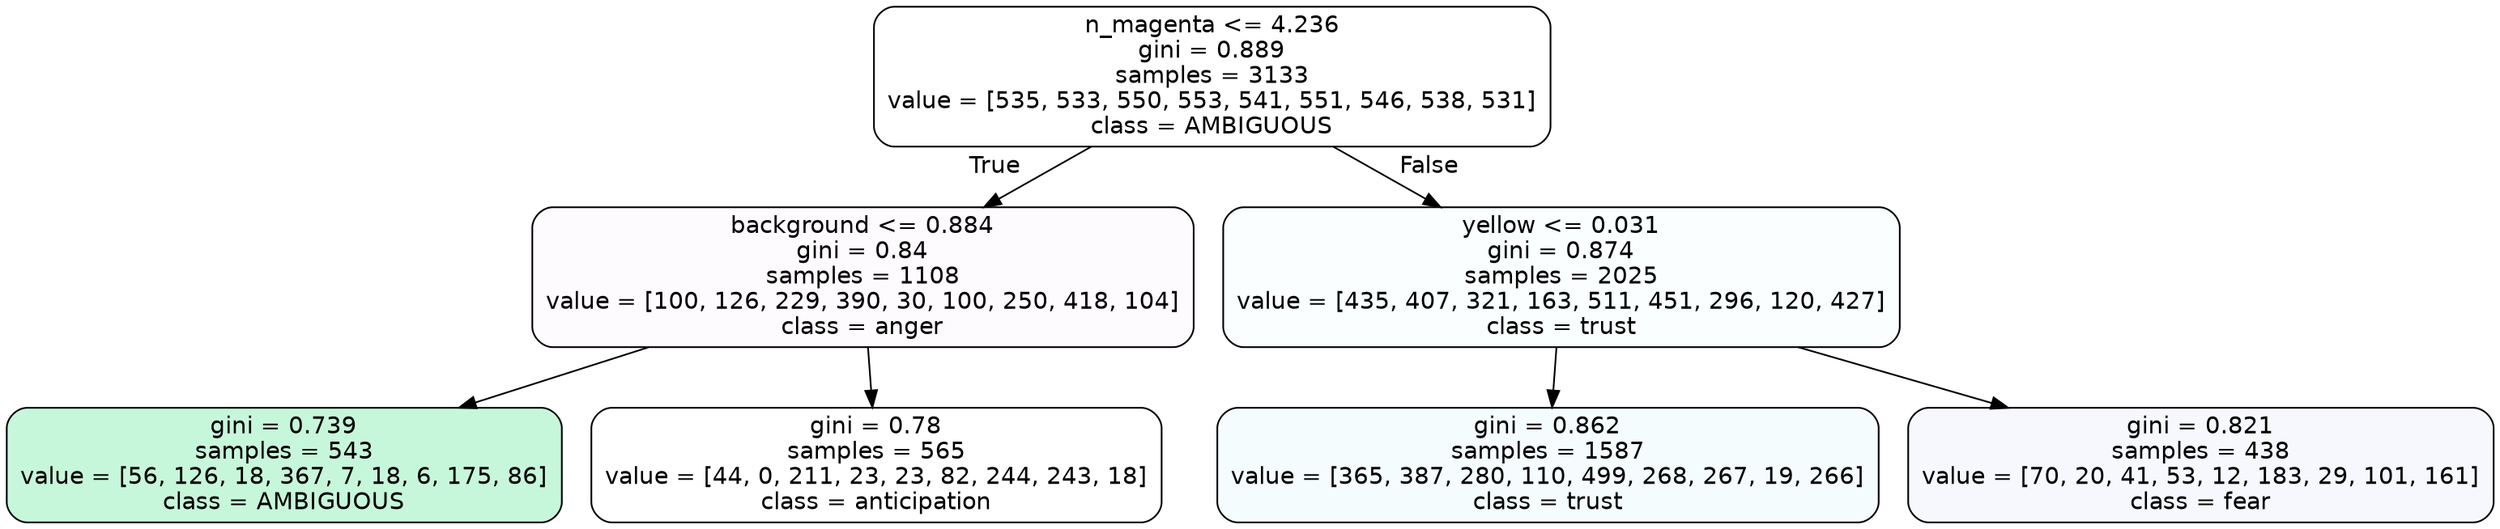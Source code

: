 digraph Tree {
node [shape=box, style="filled, rounded", color="black", fontname=helvetica] ;
edge [fontname=helvetica] ;
0 [label="n_magenta <= 4.236\ngini = 0.889\nsamples = 3133\nvalue = [535, 533, 550, 553, 541, 551, 546, 538, 531]\nclass = AMBIGUOUS", fillcolor="#39e58100"] ;
1 [label="background <= 0.884\ngini = 0.84\nsamples = 1108\nvalue = [100, 126, 229, 390, 30, 100, 250, 418, 104]\nclass = anger", fillcolor="#e539d705"] ;
0 -> 1 [labeldistance=2.5, labelangle=45, headlabel="True"] ;
2 [label="gini = 0.739\nsamples = 543\nvalue = [56, 126, 18, 367, 7, 18, 6, 175, 86]\nclass = AMBIGUOUS", fillcolor="#39e58148"] ;
1 -> 2 ;
3 [label="gini = 0.78\nsamples = 565\nvalue = [44, 0, 211, 23, 23, 82, 244, 243, 18]\nclass = anticipation", fillcolor="#8139e500"] ;
1 -> 3 ;
4 [label="yellow <= 0.031\ngini = 0.874\nsamples = 2025\nvalue = [435, 407, 321, 163, 511, 451, 296, 120, 427]\nclass = trust", fillcolor="#39d7e506"] ;
0 -> 4 [labeldistance=2.5, labelangle=-45, headlabel="False"] ;
5 [label="gini = 0.862\nsamples = 1587\nvalue = [365, 387, 280, 110, 499, 268, 267, 19, 266]\nclass = trust", fillcolor="#39d7e50e"] ;
4 -> 5 ;
6 [label="gini = 0.821\nsamples = 438\nvalue = [70, 20, 41, 53, 12, 183, 29, 101, 161]\nclass = fear", fillcolor="#3964e50b"] ;
4 -> 6 ;
}